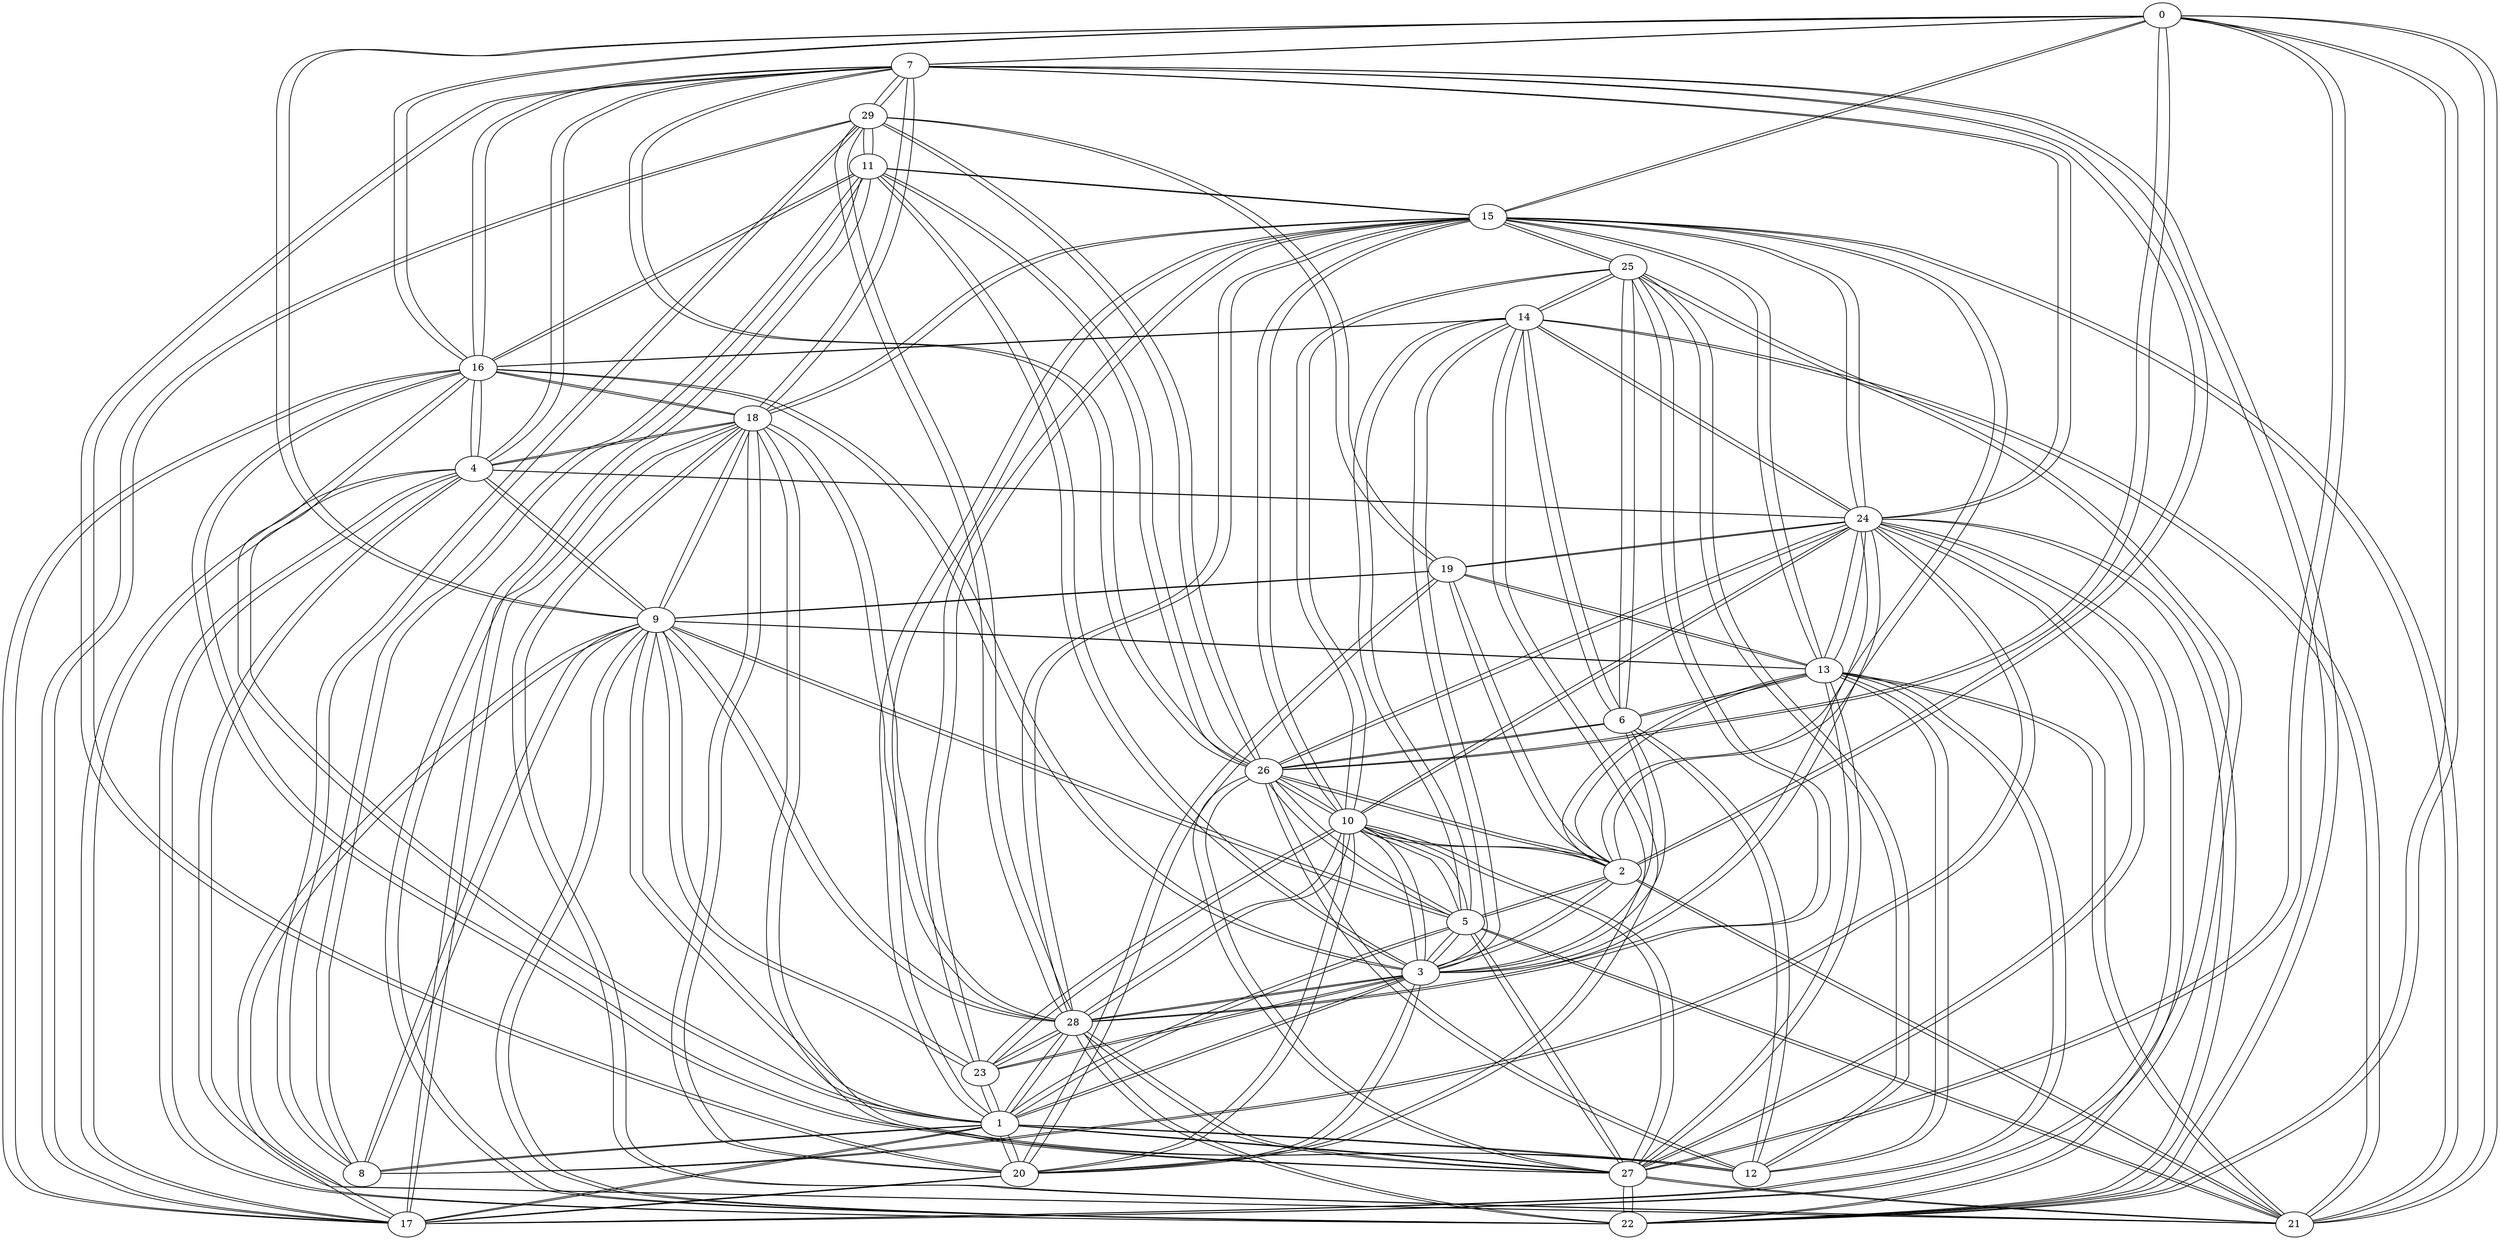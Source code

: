graph {
0 -- 7
0 -- 9
0 -- 15
0 -- 16
0 -- 21
0 -- 22
0 -- 26
0 -- 27
1 -- 3
1 -- 5
1 -- 8
1 -- 9
1 -- 12
1 -- 15
1 -- 16
1 -- 17
1 -- 20
1 -- 23
1 -- 27
1 -- 28
2 -- 3
2 -- 5
2 -- 7
2 -- 10
2 -- 13
2 -- 15
2 -- 19
2 -- 21
2 -- 26
3 -- 1
3 -- 2
3 -- 5
3 -- 6
3 -- 10
3 -- 11
3 -- 14
3 -- 16
3 -- 20
3 -- 23
3 -- 24
3 -- 28
4 -- 7
4 -- 9
4 -- 16
4 -- 17
4 -- 18
4 -- 21
4 -- 22
4 -- 24
5 -- 1
5 -- 2
5 -- 3
5 -- 9
5 -- 10
5 -- 14
5 -- 21
5 -- 26
5 -- 27
6 -- 3
6 -- 12
6 -- 13
6 -- 14
6 -- 25
6 -- 26
7 -- 0
7 -- 2
7 -- 4
7 -- 16
7 -- 18
7 -- 20
7 -- 22
7 -- 24
7 -- 26
7 -- 29
8 -- 1
8 -- 9
8 -- 11
8 -- 24
8 -- 29
9 -- 0
9 -- 1
9 -- 4
9 -- 5
9 -- 8
9 -- 13
9 -- 17
9 -- 18
9 -- 19
9 -- 22
9 -- 23
9 -- 28
10 -- 2
10 -- 3
10 -- 5
10 -- 15
10 -- 20
10 -- 23
10 -- 24
10 -- 25
10 -- 26
10 -- 27
10 -- 28
11 -- 3
11 -- 8
11 -- 15
11 -- 16
11 -- 22
11 -- 26
11 -- 29
12 -- 1
12 -- 6
12 -- 13
12 -- 16
12 -- 25
12 -- 26
13 -- 2
13 -- 6
13 -- 9
13 -- 12
13 -- 15
13 -- 17
13 -- 19
13 -- 21
13 -- 24
13 -- 27
14 -- 3
14 -- 5
14 -- 6
14 -- 16
14 -- 20
14 -- 21
14 -- 24
14 -- 25
15 -- 0
15 -- 1
15 -- 2
15 -- 10
15 -- 11
15 -- 13
15 -- 18
15 -- 21
15 -- 23
15 -- 24
15 -- 25
15 -- 28
16 -- 0
16 -- 1
16 -- 3
16 -- 4
16 -- 7
16 -- 11
16 -- 12
16 -- 14
16 -- 17
16 -- 18
17 -- 1
17 -- 4
17 -- 9
17 -- 13
17 -- 16
17 -- 18
17 -- 20
17 -- 24
17 -- 29
18 -- 4
18 -- 7
18 -- 9
18 -- 15
18 -- 16
18 -- 17
18 -- 20
18 -- 21
18 -- 27
18 -- 28
19 -- 2
19 -- 9
19 -- 13
19 -- 20
19 -- 24
19 -- 29
20 -- 1
20 -- 3
20 -- 7
20 -- 10
20 -- 14
20 -- 17
20 -- 18
20 -- 19
21 -- 0
21 -- 2
21 -- 4
21 -- 5
21 -- 13
21 -- 14
21 -- 15
21 -- 18
21 -- 27
22 -- 0
22 -- 4
22 -- 7
22 -- 9
22 -- 11
22 -- 24
22 -- 25
22 -- 27
22 -- 28
23 -- 1
23 -- 3
23 -- 9
23 -- 10
23 -- 15
23 -- 28
24 -- 3
24 -- 4
24 -- 7
24 -- 8
24 -- 10
24 -- 13
24 -- 14
24 -- 15
24 -- 17
24 -- 19
24 -- 22
24 -- 26
24 -- 27
25 -- 6
25 -- 10
25 -- 12
25 -- 14
25 -- 15
25 -- 22
25 -- 28
26 -- 0
26 -- 2
26 -- 5
26 -- 6
26 -- 7
26 -- 10
26 -- 11
26 -- 12
26 -- 24
26 -- 27
26 -- 29
27 -- 0
27 -- 1
27 -- 5
27 -- 10
27 -- 13
27 -- 18
27 -- 21
27 -- 22
27 -- 24
27 -- 26
27 -- 28
28 -- 1
28 -- 3
28 -- 9
28 -- 10
28 -- 15
28 -- 18
28 -- 22
28 -- 23
28 -- 25
28 -- 27
28 -- 29
29 -- 7
29 -- 8
29 -- 11
29 -- 17
29 -- 19
29 -- 26
29 -- 28
}
